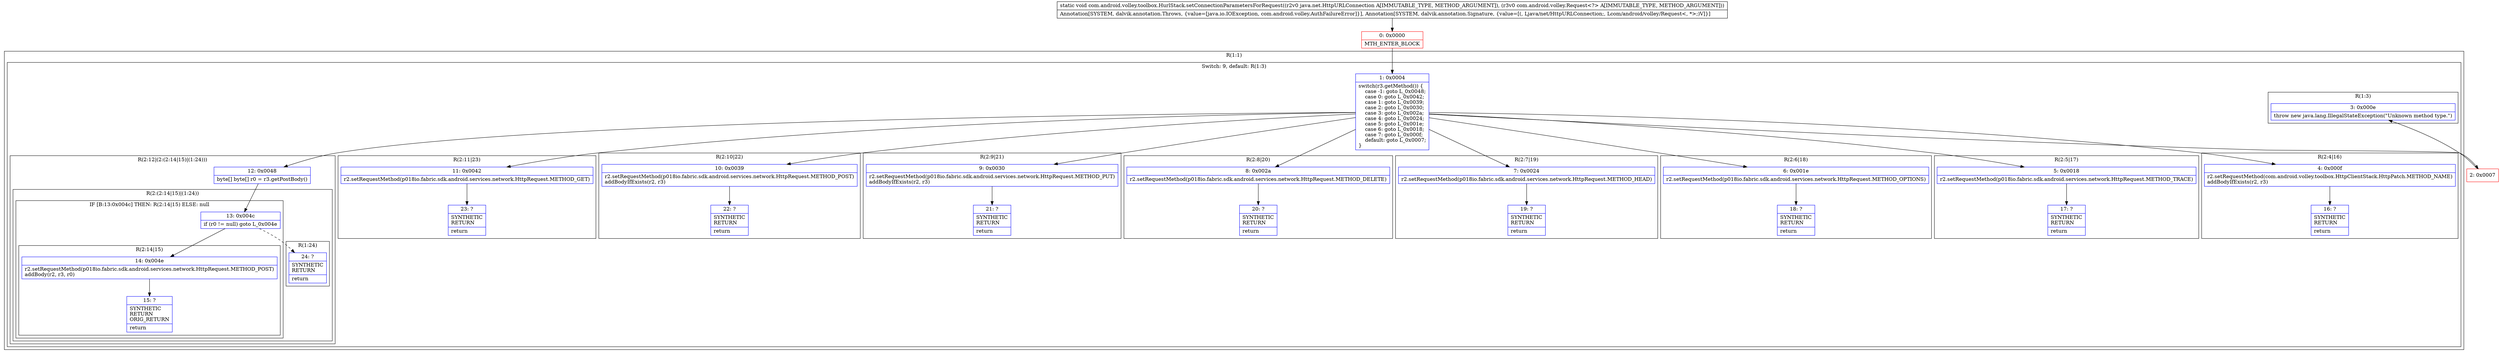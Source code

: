 digraph "CFG forcom.android.volley.toolbox.HurlStack.setConnectionParametersForRequest(Ljava\/net\/HttpURLConnection;Lcom\/android\/volley\/Request;)V" {
subgraph cluster_Region_257584039 {
label = "R(1:1)";
node [shape=record,color=blue];
subgraph cluster_SwitchRegion_2036679027 {
label = "Switch: 9, default: R(1:3)";
node [shape=record,color=blue];
Node_1 [shape=record,label="{1\:\ 0x0004|switch(r3.getMethod()) \{\l    case \-1: goto L_0x0048;\l    case 0: goto L_0x0042;\l    case 1: goto L_0x0039;\l    case 2: goto L_0x0030;\l    case 3: goto L_0x002a;\l    case 4: goto L_0x0024;\l    case 5: goto L_0x001e;\l    case 6: goto L_0x0018;\l    case 7: goto L_0x000f;\l    default: goto L_0x0007;\l\}\l}"];
subgraph cluster_Region_284878678 {
label = "R(2:12|(2:(2:14|15)|(1:24)))";
node [shape=record,color=blue];
Node_12 [shape=record,label="{12\:\ 0x0048|byte[] byte[] r0 = r3.getPostBody()\l}"];
subgraph cluster_Region_154876940 {
label = "R(2:(2:14|15)|(1:24))";
node [shape=record,color=blue];
subgraph cluster_IfRegion_1715172713 {
label = "IF [B:13:0x004c] THEN: R(2:14|15) ELSE: null";
node [shape=record,color=blue];
Node_13 [shape=record,label="{13\:\ 0x004c|if (r0 != null) goto L_0x004e\l}"];
subgraph cluster_Region_1169809192 {
label = "R(2:14|15)";
node [shape=record,color=blue];
Node_14 [shape=record,label="{14\:\ 0x004e|r2.setRequestMethod(p018io.fabric.sdk.android.services.network.HttpRequest.METHOD_POST)\laddBody(r2, r3, r0)\l}"];
Node_15 [shape=record,label="{15\:\ ?|SYNTHETIC\lRETURN\lORIG_RETURN\l|return\l}"];
}
}
subgraph cluster_Region_847496332 {
label = "R(1:24)";
node [shape=record,color=blue];
Node_24 [shape=record,label="{24\:\ ?|SYNTHETIC\lRETURN\l|return\l}"];
}
}
}
subgraph cluster_Region_1859683880 {
label = "R(2:11|23)";
node [shape=record,color=blue];
Node_11 [shape=record,label="{11\:\ 0x0042|r2.setRequestMethod(p018io.fabric.sdk.android.services.network.HttpRequest.METHOD_GET)\l}"];
Node_23 [shape=record,label="{23\:\ ?|SYNTHETIC\lRETURN\l|return\l}"];
}
subgraph cluster_Region_1030040665 {
label = "R(2:10|22)";
node [shape=record,color=blue];
Node_10 [shape=record,label="{10\:\ 0x0039|r2.setRequestMethod(p018io.fabric.sdk.android.services.network.HttpRequest.METHOD_POST)\laddBodyIfExists(r2, r3)\l}"];
Node_22 [shape=record,label="{22\:\ ?|SYNTHETIC\lRETURN\l|return\l}"];
}
subgraph cluster_Region_1844358309 {
label = "R(2:9|21)";
node [shape=record,color=blue];
Node_9 [shape=record,label="{9\:\ 0x0030|r2.setRequestMethod(p018io.fabric.sdk.android.services.network.HttpRequest.METHOD_PUT)\laddBodyIfExists(r2, r3)\l}"];
Node_21 [shape=record,label="{21\:\ ?|SYNTHETIC\lRETURN\l|return\l}"];
}
subgraph cluster_Region_1105568304 {
label = "R(2:8|20)";
node [shape=record,color=blue];
Node_8 [shape=record,label="{8\:\ 0x002a|r2.setRequestMethod(p018io.fabric.sdk.android.services.network.HttpRequest.METHOD_DELETE)\l}"];
Node_20 [shape=record,label="{20\:\ ?|SYNTHETIC\lRETURN\l|return\l}"];
}
subgraph cluster_Region_1797690850 {
label = "R(2:7|19)";
node [shape=record,color=blue];
Node_7 [shape=record,label="{7\:\ 0x0024|r2.setRequestMethod(p018io.fabric.sdk.android.services.network.HttpRequest.METHOD_HEAD)\l}"];
Node_19 [shape=record,label="{19\:\ ?|SYNTHETIC\lRETURN\l|return\l}"];
}
subgraph cluster_Region_2134207291 {
label = "R(2:6|18)";
node [shape=record,color=blue];
Node_6 [shape=record,label="{6\:\ 0x001e|r2.setRequestMethod(p018io.fabric.sdk.android.services.network.HttpRequest.METHOD_OPTIONS)\l}"];
Node_18 [shape=record,label="{18\:\ ?|SYNTHETIC\lRETURN\l|return\l}"];
}
subgraph cluster_Region_1738963964 {
label = "R(2:5|17)";
node [shape=record,color=blue];
Node_5 [shape=record,label="{5\:\ 0x0018|r2.setRequestMethod(p018io.fabric.sdk.android.services.network.HttpRequest.METHOD_TRACE)\l}"];
Node_17 [shape=record,label="{17\:\ ?|SYNTHETIC\lRETURN\l|return\l}"];
}
subgraph cluster_Region_197046554 {
label = "R(2:4|16)";
node [shape=record,color=blue];
Node_4 [shape=record,label="{4\:\ 0x000f|r2.setRequestMethod(com.android.volley.toolbox.HttpClientStack.HttpPatch.METHOD_NAME)\laddBodyIfExists(r2, r3)\l}"];
Node_16 [shape=record,label="{16\:\ ?|SYNTHETIC\lRETURN\l|return\l}"];
}
subgraph cluster_Region_1424538634 {
label = "R(1:3)";
node [shape=record,color=blue];
Node_3 [shape=record,label="{3\:\ 0x000e|throw new java.lang.IllegalStateException(\"Unknown method type.\")\l}"];
}
}
}
Node_0 [shape=record,color=red,label="{0\:\ 0x0000|MTH_ENTER_BLOCK\l}"];
Node_2 [shape=record,color=red,label="{2\:\ 0x0007}"];
MethodNode[shape=record,label="{static void com.android.volley.toolbox.HurlStack.setConnectionParametersForRequest((r2v0 java.net.HttpURLConnection A[IMMUTABLE_TYPE, METHOD_ARGUMENT]), (r3v0 com.android.volley.Request\<?\> A[IMMUTABLE_TYPE, METHOD_ARGUMENT]))  | Annotation[SYSTEM, dalvik.annotation.Throws, \{value=[java.io.IOException, com.android.volley.AuthFailureError]\}], Annotation[SYSTEM, dalvik.annotation.Signature, \{value=[(, Ljava\/net\/HttpURLConnection;, Lcom\/android\/volley\/Request\<, *\>;)V]\}]\l}"];
MethodNode -> Node_0;
Node_1 -> Node_2;
Node_1 -> Node_4;
Node_1 -> Node_5;
Node_1 -> Node_6;
Node_1 -> Node_7;
Node_1 -> Node_8;
Node_1 -> Node_9;
Node_1 -> Node_10;
Node_1 -> Node_11;
Node_1 -> Node_12;
Node_12 -> Node_13;
Node_13 -> Node_14;
Node_13 -> Node_24[style=dashed];
Node_14 -> Node_15;
Node_11 -> Node_23;
Node_10 -> Node_22;
Node_9 -> Node_21;
Node_8 -> Node_20;
Node_7 -> Node_19;
Node_6 -> Node_18;
Node_5 -> Node_17;
Node_4 -> Node_16;
Node_0 -> Node_1;
Node_2 -> Node_3;
}

